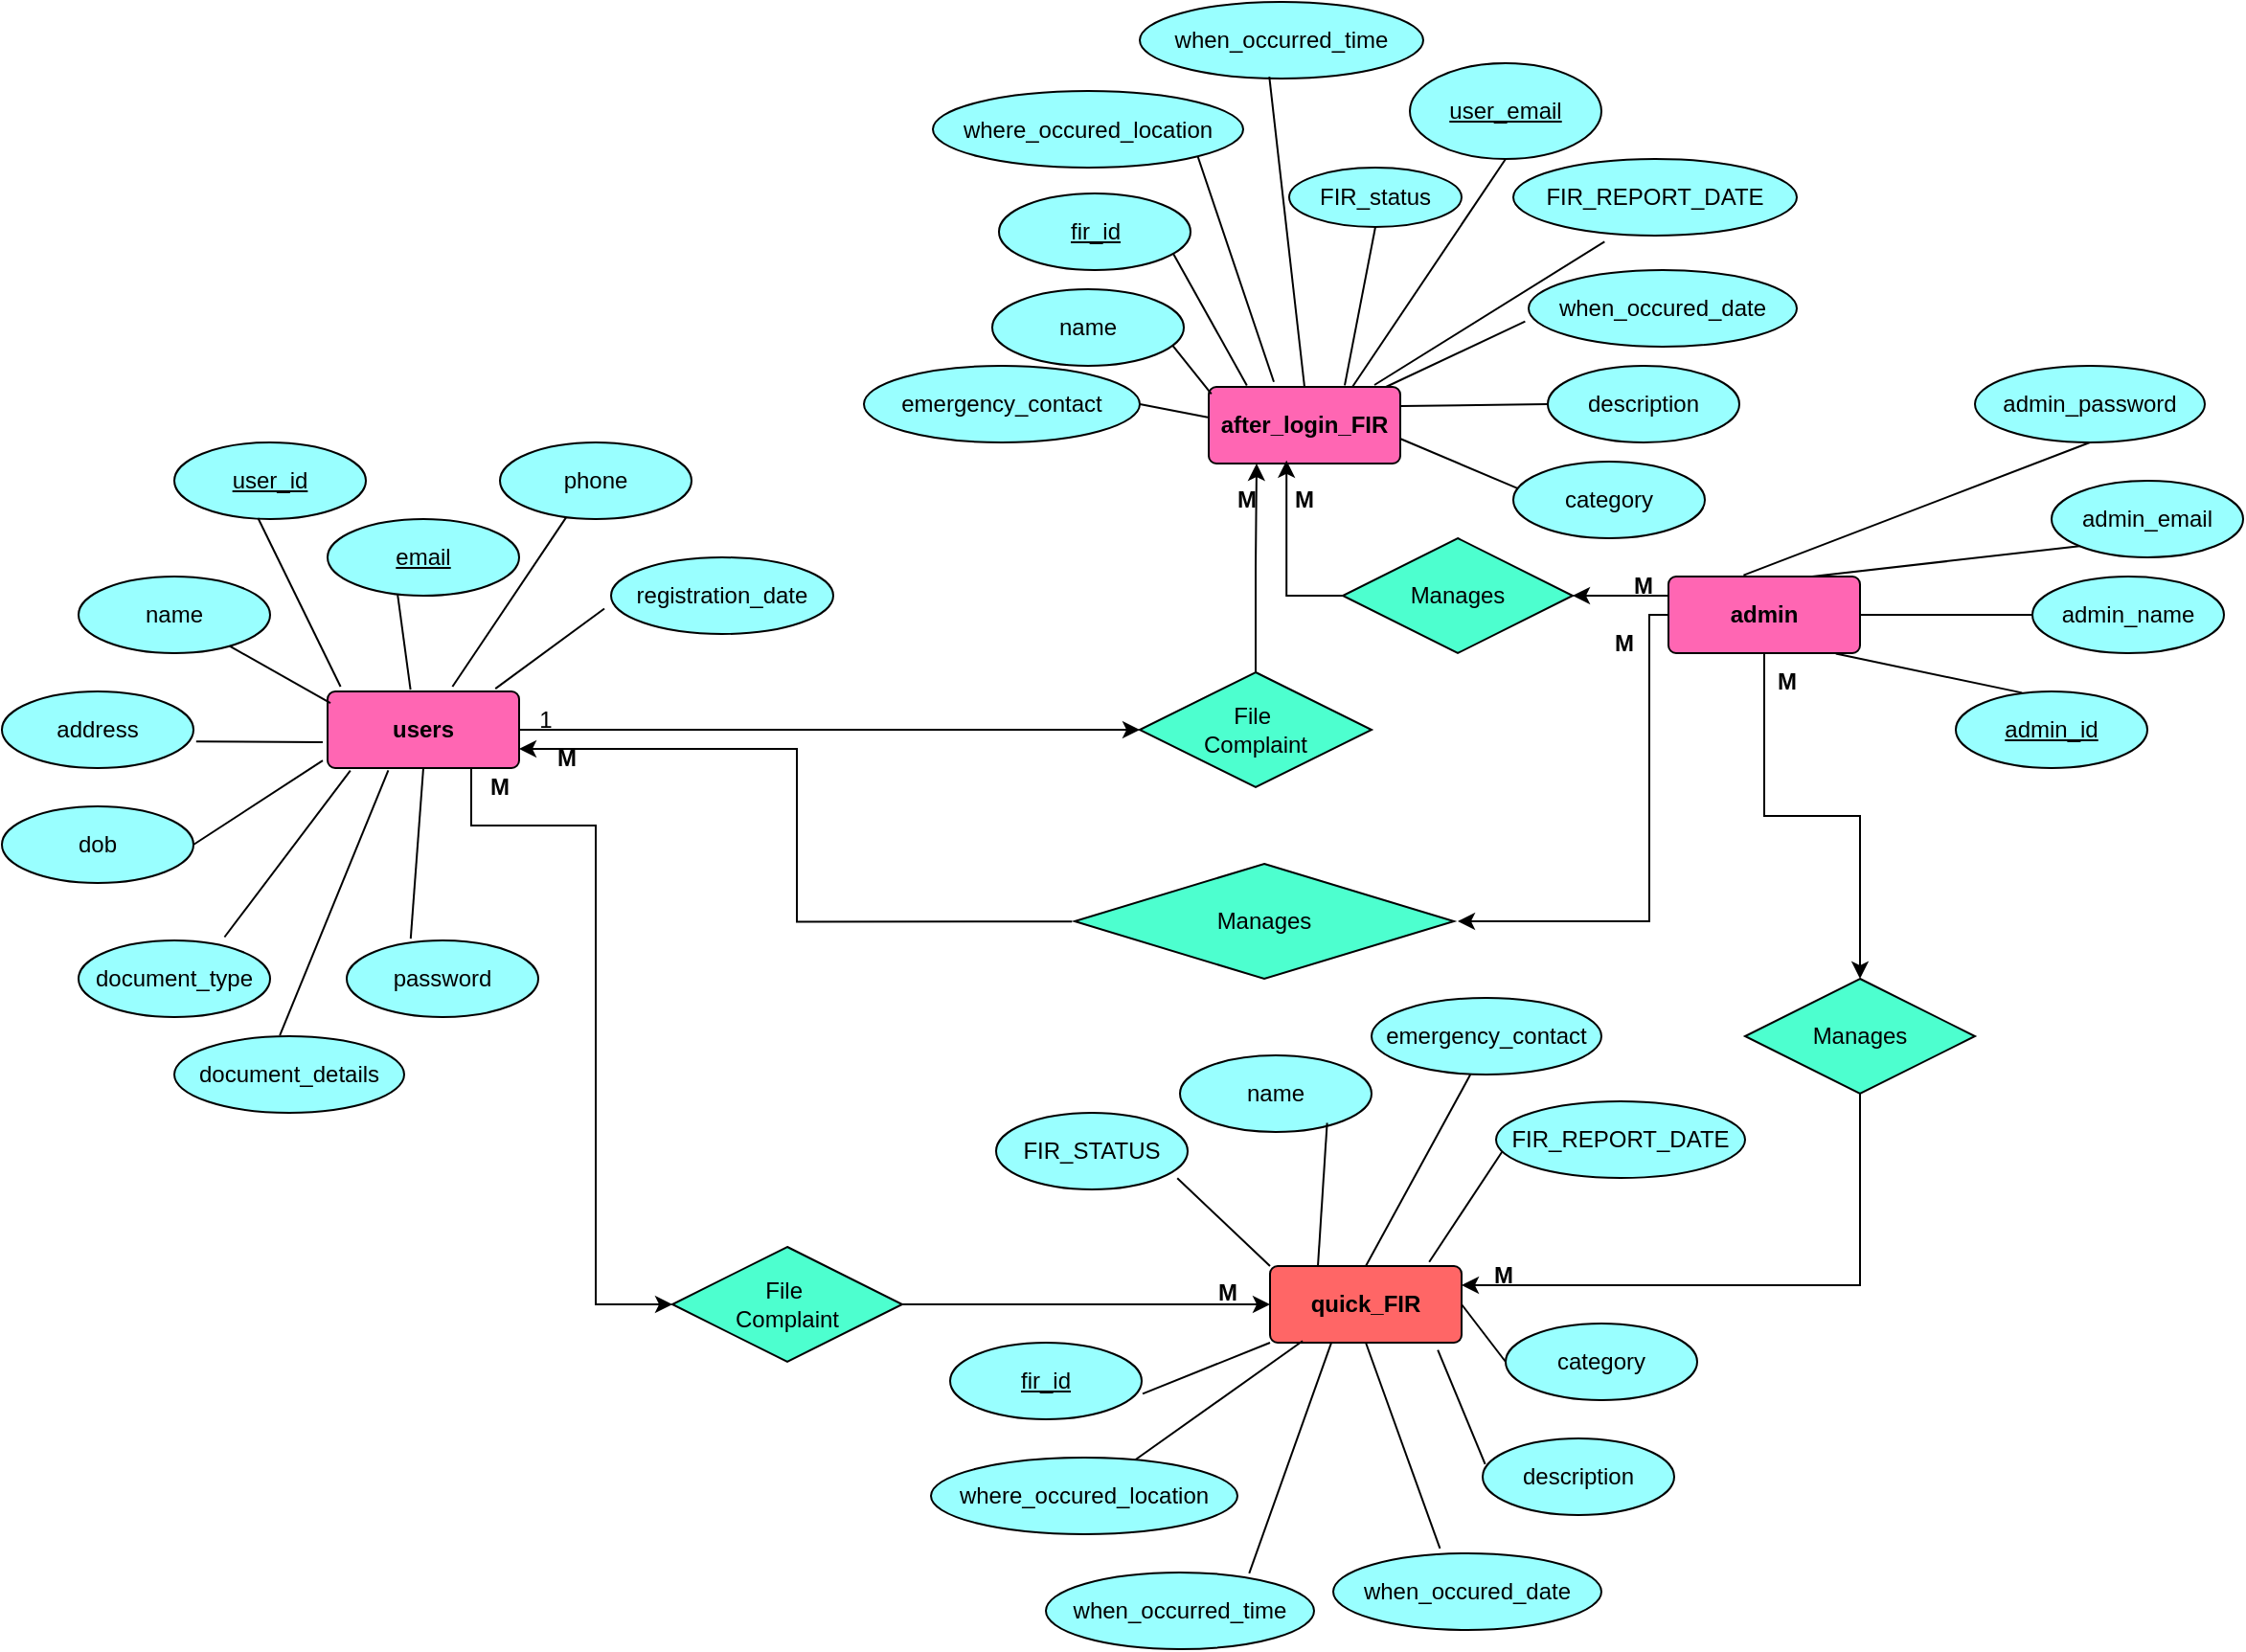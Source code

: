 <mxfile version="22.1.1" type="github">
  <diagram name="Page-1" id="UvkB4t-pwY2h5yAGBkfL">
    <mxGraphModel dx="2859" dy="1677" grid="1" gridSize="10" guides="1" tooltips="1" connect="1" arrows="1" fold="1" page="1" pageScale="1" pageWidth="827" pageHeight="1169" math="0" shadow="0">
      <root>
        <mxCell id="0" />
        <mxCell id="1" parent="0" />
        <mxCell id="3YMMkIbWI-LEdYJfHBuM-1" style="edgeStyle=orthogonalEdgeStyle;rounded=0;orthogonalLoop=1;jettySize=auto;html=1;entryX=0.5;entryY=0;entryDx=0;entryDy=0;" edge="1" parent="1" source="3YMMkIbWI-LEdYJfHBuM-4" target="3YMMkIbWI-LEdYJfHBuM-87">
          <mxGeometry relative="1" as="geometry" />
        </mxCell>
        <mxCell id="3YMMkIbWI-LEdYJfHBuM-2" style="edgeStyle=orthogonalEdgeStyle;rounded=0;orthogonalLoop=1;jettySize=auto;html=1;entryX=1;entryY=0.5;entryDx=0;entryDy=0;exitX=0;exitY=0.25;exitDx=0;exitDy=0;" edge="1" parent="1" source="3YMMkIbWI-LEdYJfHBuM-4" target="3YMMkIbWI-LEdYJfHBuM-89">
          <mxGeometry relative="1" as="geometry" />
        </mxCell>
        <mxCell id="3YMMkIbWI-LEdYJfHBuM-3" style="edgeStyle=orthogonalEdgeStyle;rounded=0;orthogonalLoop=1;jettySize=auto;html=1;" edge="1" parent="1" source="3YMMkIbWI-LEdYJfHBuM-4">
          <mxGeometry relative="1" as="geometry">
            <mxPoint x="2040" y="1550" as="targetPoint" />
            <Array as="points">
              <mxPoint x="2140" y="1390" />
              <mxPoint x="2140" y="1550" />
            </Array>
          </mxGeometry>
        </mxCell>
        <mxCell id="3YMMkIbWI-LEdYJfHBuM-4" value="&lt;b&gt;admin&lt;/b&gt;" style="rounded=1;arcSize=10;whiteSpace=wrap;html=1;align=center;fillColor=#FF66B3;" vertex="1" parent="1">
          <mxGeometry x="2150" y="1370" width="100" height="40" as="geometry" />
        </mxCell>
        <mxCell id="3YMMkIbWI-LEdYJfHBuM-5" style="edgeStyle=orthogonalEdgeStyle;rounded=0;orthogonalLoop=1;jettySize=auto;html=1;exitX=0.75;exitY=1;exitDx=0;exitDy=0;entryX=0;entryY=0.5;entryDx=0;entryDy=0;" edge="1" parent="1" source="3YMMkIbWI-LEdYJfHBuM-7" target="3YMMkIbWI-LEdYJfHBuM-85">
          <mxGeometry relative="1" as="geometry">
            <Array as="points">
              <mxPoint x="1525" y="1500" />
              <mxPoint x="1590" y="1500" />
              <mxPoint x="1590" y="1750" />
            </Array>
          </mxGeometry>
        </mxCell>
        <mxCell id="3YMMkIbWI-LEdYJfHBuM-6" style="edgeStyle=orthogonalEdgeStyle;rounded=0;orthogonalLoop=1;jettySize=auto;html=1;entryX=0;entryY=0.5;entryDx=0;entryDy=0;" edge="1" parent="1" source="3YMMkIbWI-LEdYJfHBuM-7" target="3YMMkIbWI-LEdYJfHBuM-83">
          <mxGeometry relative="1" as="geometry" />
        </mxCell>
        <mxCell id="3YMMkIbWI-LEdYJfHBuM-7" value="&lt;b&gt;users&lt;/b&gt;" style="rounded=1;arcSize=10;whiteSpace=wrap;html=1;align=center;fillColor=#FF66B3;" vertex="1" parent="1">
          <mxGeometry x="1450" y="1430" width="100" height="40" as="geometry" />
        </mxCell>
        <mxCell id="3YMMkIbWI-LEdYJfHBuM-8" value="&lt;b&gt;after_login_FIR&lt;/b&gt;" style="rounded=1;arcSize=10;whiteSpace=wrap;html=1;align=center;fillColor=#FF66B3;" vertex="1" parent="1">
          <mxGeometry x="1910" y="1271" width="100" height="40" as="geometry" />
        </mxCell>
        <mxCell id="3YMMkIbWI-LEdYJfHBuM-9" value="&lt;b&gt;quick_FIR&lt;/b&gt;" style="rounded=1;arcSize=10;whiteSpace=wrap;html=1;align=center;fillColor=#FF6666;" vertex="1" parent="1">
          <mxGeometry x="1942" y="1730" width="100" height="40" as="geometry" />
        </mxCell>
        <mxCell id="3YMMkIbWI-LEdYJfHBuM-10" value="&lt;u style=&quot;&quot;&gt;user_id&lt;/u&gt;" style="ellipse;whiteSpace=wrap;html=1;align=center;fillColor=#99FFFF;" vertex="1" parent="1">
          <mxGeometry x="1370" y="1300" width="100" height="40" as="geometry" />
        </mxCell>
        <mxCell id="3YMMkIbWI-LEdYJfHBuM-11" value="password" style="ellipse;whiteSpace=wrap;html=1;align=center;fillColor=#99FFFF;" vertex="1" parent="1">
          <mxGeometry x="1460" y="1560" width="100" height="40" as="geometry" />
        </mxCell>
        <mxCell id="3YMMkIbWI-LEdYJfHBuM-12" value="phone" style="ellipse;whiteSpace=wrap;html=1;align=center;fillColor=#99FFFF;" vertex="1" parent="1">
          <mxGeometry x="1540" y="1300" width="100" height="40" as="geometry" />
        </mxCell>
        <mxCell id="3YMMkIbWI-LEdYJfHBuM-13" value="&lt;u style=&quot;&quot;&gt;email&lt;/u&gt;" style="ellipse;whiteSpace=wrap;html=1;align=center;fillColor=#99FFFF;" vertex="1" parent="1">
          <mxGeometry x="1450" y="1340" width="100" height="40" as="geometry" />
        </mxCell>
        <mxCell id="3YMMkIbWI-LEdYJfHBuM-14" value="dob" style="ellipse;whiteSpace=wrap;html=1;align=center;fillColor=#99FFFF;" vertex="1" parent="1">
          <mxGeometry x="1280" y="1490" width="100" height="40" as="geometry" />
        </mxCell>
        <mxCell id="3YMMkIbWI-LEdYJfHBuM-15" value="name" style="ellipse;whiteSpace=wrap;html=1;align=center;fillColor=#99FFFF;" vertex="1" parent="1">
          <mxGeometry x="1320" y="1370" width="100" height="40" as="geometry" />
        </mxCell>
        <mxCell id="3YMMkIbWI-LEdYJfHBuM-16" value="&lt;u&gt;fir_id&lt;/u&gt;" style="ellipse;whiteSpace=wrap;html=1;align=center;fillColor=#99FFFF;" vertex="1" parent="1">
          <mxGeometry x="1775" y="1770" width="100" height="40" as="geometry" />
        </mxCell>
        <mxCell id="3YMMkIbWI-LEdYJfHBuM-17" value="description" style="ellipse;whiteSpace=wrap;html=1;align=center;fillColor=#99FFFF;" vertex="1" parent="1">
          <mxGeometry x="2053" y="1820" width="100" height="40" as="geometry" />
        </mxCell>
        <mxCell id="3YMMkIbWI-LEdYJfHBuM-18" value="category" style="ellipse;whiteSpace=wrap;html=1;align=center;fillColor=#99FFFF;" vertex="1" parent="1">
          <mxGeometry x="2065" y="1760" width="100" height="40" as="geometry" />
        </mxCell>
        <mxCell id="3YMMkIbWI-LEdYJfHBuM-19" value="name" style="ellipse;whiteSpace=wrap;html=1;align=center;fillColor=#99FFFF;" vertex="1" parent="1">
          <mxGeometry x="1895" y="1620" width="100" height="40" as="geometry" />
        </mxCell>
        <mxCell id="3YMMkIbWI-LEdYJfHBuM-20" value="emergency_contact" style="ellipse;whiteSpace=wrap;html=1;align=center;fillColor=#99FFFF;" vertex="1" parent="1">
          <mxGeometry x="1995" y="1590" width="120" height="40" as="geometry" />
        </mxCell>
        <mxCell id="3YMMkIbWI-LEdYJfHBuM-21" value="name" style="ellipse;whiteSpace=wrap;html=1;align=center;fillColor=#99FFFF;" vertex="1" parent="1">
          <mxGeometry x="1797" y="1220" width="100" height="40" as="geometry" />
        </mxCell>
        <mxCell id="3YMMkIbWI-LEdYJfHBuM-22" value="description" style="ellipse;whiteSpace=wrap;html=1;align=center;fillColor=#99FFFF;" vertex="1" parent="1">
          <mxGeometry x="2087" y="1260" width="100" height="40" as="geometry" />
        </mxCell>
        <mxCell id="3YMMkIbWI-LEdYJfHBuM-23" value="&lt;u&gt;admin_id&lt;/u&gt;" style="ellipse;whiteSpace=wrap;html=1;align=center;fillColor=#99FFFF;" vertex="1" parent="1">
          <mxGeometry x="2300" y="1430" width="100" height="40" as="geometry" />
        </mxCell>
        <mxCell id="3YMMkIbWI-LEdYJfHBuM-24" value="admin_email" style="ellipse;whiteSpace=wrap;html=1;align=center;fillColor=#99FFFF;" vertex="1" parent="1">
          <mxGeometry x="2350" y="1320" width="100" height="40" as="geometry" />
        </mxCell>
        <mxCell id="3YMMkIbWI-LEdYJfHBuM-25" value="admin_name" style="ellipse;whiteSpace=wrap;html=1;align=center;fillColor=#99FFFF;" vertex="1" parent="1">
          <mxGeometry x="2340" y="1370" width="100" height="40" as="geometry" />
        </mxCell>
        <mxCell id="3YMMkIbWI-LEdYJfHBuM-26" value="where_occured_location" style="ellipse;whiteSpace=wrap;html=1;align=center;fillColor=#99FFFF;" vertex="1" parent="1">
          <mxGeometry x="1766" y="1116.5" width="162" height="40" as="geometry" />
        </mxCell>
        <mxCell id="3YMMkIbWI-LEdYJfHBuM-27" value="emergency_contact" style="ellipse;whiteSpace=wrap;html=1;align=center;fillColor=#99FFFF;" vertex="1" parent="1">
          <mxGeometry x="1730" y="1260" width="144" height="40" as="geometry" />
        </mxCell>
        <mxCell id="3YMMkIbWI-LEdYJfHBuM-28" value="category" style="ellipse;whiteSpace=wrap;html=1;align=center;fillColor=#99FFFF;" vertex="1" parent="1">
          <mxGeometry x="2069" y="1310" width="100" height="40" as="geometry" />
        </mxCell>
        <mxCell id="3YMMkIbWI-LEdYJfHBuM-29" value="FIR_status" style="ellipse;whiteSpace=wrap;html=1;align=center;fillColor=#99FFFF;" vertex="1" parent="1">
          <mxGeometry x="1952" y="1156.5" width="90" height="31" as="geometry" />
        </mxCell>
        <mxCell id="3YMMkIbWI-LEdYJfHBuM-30" value="document_details" style="ellipse;whiteSpace=wrap;html=1;align=center;fillColor=#99FFFF;" vertex="1" parent="1">
          <mxGeometry x="1370" y="1610" width="120" height="40" as="geometry" />
        </mxCell>
        <mxCell id="3YMMkIbWI-LEdYJfHBuM-31" value="document_type" style="ellipse;whiteSpace=wrap;html=1;align=center;fillColor=#99FFFF;" vertex="1" parent="1">
          <mxGeometry x="1320" y="1560" width="100" height="40" as="geometry" />
        </mxCell>
        <mxCell id="3YMMkIbWI-LEdYJfHBuM-32" value="address" style="ellipse;whiteSpace=wrap;html=1;align=center;fillColor=#99FFFF;" vertex="1" parent="1">
          <mxGeometry x="1280" y="1430" width="100" height="40" as="geometry" />
        </mxCell>
        <mxCell id="3YMMkIbWI-LEdYJfHBuM-33" value="" style="endArrow=none;html=1;rounded=0;exitX=0.068;exitY=-0.062;exitDx=0;exitDy=0;exitPerimeter=0;entryX=0.437;entryY=0.987;entryDx=0;entryDy=0;entryPerimeter=0;" edge="1" parent="1" source="3YMMkIbWI-LEdYJfHBuM-7" target="3YMMkIbWI-LEdYJfHBuM-10">
          <mxGeometry width="50" height="50" relative="1" as="geometry">
            <mxPoint x="1440" y="1460" as="sourcePoint" />
            <mxPoint x="1490" y="1410" as="targetPoint" />
          </mxGeometry>
        </mxCell>
        <mxCell id="3YMMkIbWI-LEdYJfHBuM-34" value="" style="endArrow=none;html=1;rounded=0;entryX=0.366;entryY=0.989;entryDx=0;entryDy=0;entryPerimeter=0;exitX=0.433;exitY=-0.024;exitDx=0;exitDy=0;exitPerimeter=0;" edge="1" parent="1" source="3YMMkIbWI-LEdYJfHBuM-7" target="3YMMkIbWI-LEdYJfHBuM-13">
          <mxGeometry width="50" height="50" relative="1" as="geometry">
            <mxPoint x="1540" y="1470" as="sourcePoint" />
            <mxPoint x="1500" y="1420" as="targetPoint" />
          </mxGeometry>
        </mxCell>
        <mxCell id="3YMMkIbWI-LEdYJfHBuM-35" value="" style="endArrow=none;html=1;rounded=0;exitX=0.652;exitY=-0.062;exitDx=0;exitDy=0;entryX=0.346;entryY=0.976;entryDx=0;entryDy=0;entryPerimeter=0;exitPerimeter=0;" edge="1" parent="1" source="3YMMkIbWI-LEdYJfHBuM-7" target="3YMMkIbWI-LEdYJfHBuM-12">
          <mxGeometry width="50" height="50" relative="1" as="geometry">
            <mxPoint x="1680" y="1490" as="sourcePoint" />
            <mxPoint x="1730" y="1440" as="targetPoint" />
          </mxGeometry>
        </mxCell>
        <mxCell id="3YMMkIbWI-LEdYJfHBuM-36" value="" style="endArrow=none;html=1;rounded=0;exitX=0.015;exitY=0.153;exitDx=0;exitDy=0;exitPerimeter=0;" edge="1" parent="1" source="3YMMkIbWI-LEdYJfHBuM-7" target="3YMMkIbWI-LEdYJfHBuM-15">
          <mxGeometry width="50" height="50" relative="1" as="geometry">
            <mxPoint x="1680" y="1490" as="sourcePoint" />
            <mxPoint x="1730" y="1440" as="targetPoint" />
          </mxGeometry>
        </mxCell>
        <mxCell id="3YMMkIbWI-LEdYJfHBuM-37" value="" style="endArrow=none;html=1;rounded=0;exitX=0.119;exitY=1.034;exitDx=0;exitDy=0;exitPerimeter=0;entryX=0.762;entryY=-0.044;entryDx=0;entryDy=0;entryPerimeter=0;" edge="1" parent="1" source="3YMMkIbWI-LEdYJfHBuM-7" target="3YMMkIbWI-LEdYJfHBuM-31">
          <mxGeometry width="50" height="50" relative="1" as="geometry">
            <mxPoint x="1462" y="1496" as="sourcePoint" />
            <mxPoint x="1396" y="1419" as="targetPoint" />
          </mxGeometry>
        </mxCell>
        <mxCell id="3YMMkIbWI-LEdYJfHBuM-38" value="" style="endArrow=none;html=1;rounded=0;exitX=-0.025;exitY=0.902;exitDx=0;exitDy=0;exitPerimeter=0;entryX=1;entryY=0.5;entryDx=0;entryDy=0;" edge="1" parent="1" source="3YMMkIbWI-LEdYJfHBuM-7" target="3YMMkIbWI-LEdYJfHBuM-14">
          <mxGeometry width="50" height="50" relative="1" as="geometry">
            <mxPoint x="1472" y="1506" as="sourcePoint" />
            <mxPoint x="1406" y="1429" as="targetPoint" />
          </mxGeometry>
        </mxCell>
        <mxCell id="3YMMkIbWI-LEdYJfHBuM-39" value="" style="endArrow=none;html=1;rounded=0;exitX=-0.025;exitY=0.661;exitDx=0;exitDy=0;exitPerimeter=0;entryX=1.014;entryY=0.654;entryDx=0;entryDy=0;entryPerimeter=0;" edge="1" parent="1" source="3YMMkIbWI-LEdYJfHBuM-7" target="3YMMkIbWI-LEdYJfHBuM-32">
          <mxGeometry width="50" height="50" relative="1" as="geometry">
            <mxPoint x="1482" y="1516" as="sourcePoint" />
            <mxPoint x="1416" y="1439" as="targetPoint" />
          </mxGeometry>
        </mxCell>
        <mxCell id="3YMMkIbWI-LEdYJfHBuM-40" value="" style="endArrow=none;html=1;rounded=0;entryX=0.317;entryY=1.03;entryDx=0;entryDy=0;exitX=0.459;exitY=-0.01;exitDx=0;exitDy=0;exitPerimeter=0;entryPerimeter=0;" edge="1" parent="1" source="3YMMkIbWI-LEdYJfHBuM-30" target="3YMMkIbWI-LEdYJfHBuM-7">
          <mxGeometry width="50" height="50" relative="1" as="geometry">
            <mxPoint x="1680" y="1490" as="sourcePoint" />
            <mxPoint x="1730" y="1440" as="targetPoint" />
          </mxGeometry>
        </mxCell>
        <mxCell id="3YMMkIbWI-LEdYJfHBuM-41" value="" style="endArrow=none;html=1;rounded=0;entryX=0.5;entryY=1;entryDx=0;entryDy=0;exitX=0.334;exitY=-0.023;exitDx=0;exitDy=0;exitPerimeter=0;" edge="1" parent="1" source="3YMMkIbWI-LEdYJfHBuM-11" target="3YMMkIbWI-LEdYJfHBuM-7">
          <mxGeometry width="50" height="50" relative="1" as="geometry">
            <mxPoint x="1680" y="1490" as="sourcePoint" />
            <mxPoint x="1730" y="1440" as="targetPoint" />
          </mxGeometry>
        </mxCell>
        <mxCell id="3YMMkIbWI-LEdYJfHBuM-42" value="registration_date" style="ellipse;whiteSpace=wrap;html=1;align=center;fillColor=#99FFFF;" vertex="1" parent="1">
          <mxGeometry x="1598" y="1360" width="116" height="40" as="geometry" />
        </mxCell>
        <mxCell id="3YMMkIbWI-LEdYJfHBuM-43" value="" style="endArrow=none;html=1;rounded=0;exitX=0.876;exitY=-0.036;exitDx=0;exitDy=0;entryX=-0.03;entryY=0.668;entryDx=0;entryDy=0;entryPerimeter=0;exitPerimeter=0;" edge="1" parent="1" source="3YMMkIbWI-LEdYJfHBuM-7" target="3YMMkIbWI-LEdYJfHBuM-42">
          <mxGeometry width="50" height="50" relative="1" as="geometry">
            <mxPoint x="1535" y="1458" as="sourcePoint" />
            <mxPoint x="1645" y="1399" as="targetPoint" />
          </mxGeometry>
        </mxCell>
        <mxCell id="3YMMkIbWI-LEdYJfHBuM-44" value="FIR_STATUS" style="ellipse;whiteSpace=wrap;html=1;align=center;fillColor=#99FFFF;" vertex="1" parent="1">
          <mxGeometry x="1799" y="1650" width="100" height="40" as="geometry" />
        </mxCell>
        <mxCell id="3YMMkIbWI-LEdYJfHBuM-45" value="FIR_REPORT_DATE" style="ellipse;whiteSpace=wrap;html=1;align=center;fillColor=#99FFFF;" vertex="1" parent="1">
          <mxGeometry x="2060" y="1644" width="130" height="40" as="geometry" />
        </mxCell>
        <mxCell id="3YMMkIbWI-LEdYJfHBuM-46" value="where_occured_location" style="ellipse;whiteSpace=wrap;html=1;align=center;fillColor=#99FFFF;" vertex="1" parent="1">
          <mxGeometry x="1765" y="1830" width="160" height="40" as="geometry" />
        </mxCell>
        <mxCell id="3YMMkIbWI-LEdYJfHBuM-47" value="when_occured_date" style="ellipse;whiteSpace=wrap;html=1;align=center;fillColor=#99FFFF;" vertex="1" parent="1">
          <mxGeometry x="1975" y="1880" width="140" height="40" as="geometry" />
        </mxCell>
        <mxCell id="3YMMkIbWI-LEdYJfHBuM-48" value="when_occurred_time" style="ellipse;whiteSpace=wrap;html=1;align=center;fillColor=#99FFFF;" vertex="1" parent="1">
          <mxGeometry x="1825" y="1890" width="140" height="40" as="geometry" />
        </mxCell>
        <mxCell id="3YMMkIbWI-LEdYJfHBuM-49" value="" style="endArrow=none;html=1;rounded=0;entryX=0.17;entryY=0.978;entryDx=0;entryDy=0;entryPerimeter=0;" edge="1" parent="1" source="3YMMkIbWI-LEdYJfHBuM-46" target="3YMMkIbWI-LEdYJfHBuM-9">
          <mxGeometry width="50" height="50" relative="1" as="geometry">
            <mxPoint x="1935" y="1830" as="sourcePoint" />
            <mxPoint x="1985" y="1780" as="targetPoint" />
          </mxGeometry>
        </mxCell>
        <mxCell id="3YMMkIbWI-LEdYJfHBuM-50" value="" style="endArrow=none;html=1;rounded=0;exitX=1.005;exitY=0.668;exitDx=0;exitDy=0;exitPerimeter=0;entryX=0;entryY=1;entryDx=0;entryDy=0;" edge="1" parent="1" source="3YMMkIbWI-LEdYJfHBuM-16" target="3YMMkIbWI-LEdYJfHBuM-9">
          <mxGeometry width="50" height="50" relative="1" as="geometry">
            <mxPoint x="1935" y="1830" as="sourcePoint" />
            <mxPoint x="1985" y="1780" as="targetPoint" />
          </mxGeometry>
        </mxCell>
        <mxCell id="3YMMkIbWI-LEdYJfHBuM-51" value="" style="endArrow=none;html=1;rounded=0;entryX=0.758;entryY=0.011;entryDx=0;entryDy=0;entryPerimeter=0;exitX=0.32;exitY=1.001;exitDx=0;exitDy=0;exitPerimeter=0;" edge="1" parent="1" source="3YMMkIbWI-LEdYJfHBuM-9" target="3YMMkIbWI-LEdYJfHBuM-48">
          <mxGeometry width="50" height="50" relative="1" as="geometry">
            <mxPoint x="1935" y="1830" as="sourcePoint" />
            <mxPoint x="1985" y="1780" as="targetPoint" />
          </mxGeometry>
        </mxCell>
        <mxCell id="3YMMkIbWI-LEdYJfHBuM-52" value="" style="endArrow=none;html=1;rounded=0;exitX=0;exitY=0.5;exitDx=0;exitDy=0;entryX=1;entryY=0.5;entryDx=0;entryDy=0;entryPerimeter=0;" edge="1" parent="1" source="3YMMkIbWI-LEdYJfHBuM-18" target="3YMMkIbWI-LEdYJfHBuM-9">
          <mxGeometry width="50" height="50" relative="1" as="geometry">
            <mxPoint x="1935" y="1830" as="sourcePoint" />
            <mxPoint x="1985" y="1780" as="targetPoint" />
          </mxGeometry>
        </mxCell>
        <mxCell id="3YMMkIbWI-LEdYJfHBuM-53" value="" style="endArrow=none;html=1;rounded=0;entryX=0.398;entryY=-0.063;entryDx=0;entryDy=0;entryPerimeter=0;exitX=0.5;exitY=1;exitDx=0;exitDy=0;" edge="1" parent="1" source="3YMMkIbWI-LEdYJfHBuM-9" target="3YMMkIbWI-LEdYJfHBuM-47">
          <mxGeometry width="50" height="50" relative="1" as="geometry">
            <mxPoint x="1935" y="1830" as="sourcePoint" />
            <mxPoint x="1985" y="1780" as="targetPoint" />
          </mxGeometry>
        </mxCell>
        <mxCell id="3YMMkIbWI-LEdYJfHBuM-54" value="" style="endArrow=none;html=1;rounded=0;entryX=0.013;entryY=0.335;entryDx=0;entryDy=0;entryPerimeter=0;exitX=0.876;exitY=1.094;exitDx=0;exitDy=0;exitPerimeter=0;" edge="1" parent="1" source="3YMMkIbWI-LEdYJfHBuM-9" target="3YMMkIbWI-LEdYJfHBuM-17">
          <mxGeometry width="50" height="50" relative="1" as="geometry">
            <mxPoint x="1935" y="1830" as="sourcePoint" />
            <mxPoint x="1985" y="1780" as="targetPoint" />
          </mxGeometry>
        </mxCell>
        <mxCell id="3YMMkIbWI-LEdYJfHBuM-55" value="" style="endArrow=none;html=1;rounded=0;entryX=0.024;entryY=0.659;entryDx=0;entryDy=0;entryPerimeter=0;exitX=0.831;exitY=-0.054;exitDx=0;exitDy=0;exitPerimeter=0;" edge="1" parent="1" source="3YMMkIbWI-LEdYJfHBuM-9" target="3YMMkIbWI-LEdYJfHBuM-45">
          <mxGeometry width="50" height="50" relative="1" as="geometry">
            <mxPoint x="1935" y="1830" as="sourcePoint" />
            <mxPoint x="2108.16" y="1730.04" as="targetPoint" />
          </mxGeometry>
        </mxCell>
        <mxCell id="3YMMkIbWI-LEdYJfHBuM-56" value="" style="endArrow=none;html=1;rounded=0;exitX=0.43;exitY=1.001;exitDx=0;exitDy=0;exitPerimeter=0;entryX=0.5;entryY=0;entryDx=0;entryDy=0;" edge="1" parent="1" source="3YMMkIbWI-LEdYJfHBuM-20" target="3YMMkIbWI-LEdYJfHBuM-9">
          <mxGeometry width="50" height="50" relative="1" as="geometry">
            <mxPoint x="1935" y="1830" as="sourcePoint" />
            <mxPoint x="1985" y="1760" as="targetPoint" />
          </mxGeometry>
        </mxCell>
        <mxCell id="3YMMkIbWI-LEdYJfHBuM-57" value="" style="endArrow=none;html=1;rounded=0;exitX=0.768;exitY=0.881;exitDx=0;exitDy=0;exitPerimeter=0;entryX=0.25;entryY=0;entryDx=0;entryDy=0;" edge="1" parent="1" source="3YMMkIbWI-LEdYJfHBuM-19" target="3YMMkIbWI-LEdYJfHBuM-9">
          <mxGeometry width="50" height="50" relative="1" as="geometry">
            <mxPoint x="1935" y="1830" as="sourcePoint" />
            <mxPoint x="1985" y="1780" as="targetPoint" />
          </mxGeometry>
        </mxCell>
        <mxCell id="3YMMkIbWI-LEdYJfHBuM-58" value="" style="endArrow=none;html=1;rounded=0;entryX=0.946;entryY=0.853;entryDx=0;entryDy=0;entryPerimeter=0;exitX=0;exitY=0;exitDx=0;exitDy=0;" edge="1" parent="1" source="3YMMkIbWI-LEdYJfHBuM-9" target="3YMMkIbWI-LEdYJfHBuM-44">
          <mxGeometry width="50" height="50" relative="1" as="geometry">
            <mxPoint x="1935" y="1830" as="sourcePoint" />
            <mxPoint x="1985" y="1780" as="targetPoint" />
          </mxGeometry>
        </mxCell>
        <mxCell id="3YMMkIbWI-LEdYJfHBuM-59" value="when_occurred_time" style="ellipse;whiteSpace=wrap;html=1;align=center;fillColor=#99FFFF;" vertex="1" parent="1">
          <mxGeometry x="1874" y="1070" width="148" height="40" as="geometry" />
        </mxCell>
        <mxCell id="3YMMkIbWI-LEdYJfHBuM-60" value="when_occured_date" style="ellipse;whiteSpace=wrap;html=1;align=center;fillColor=#99FFFF;" vertex="1" parent="1">
          <mxGeometry x="2077" y="1210" width="140" height="40" as="geometry" />
        </mxCell>
        <mxCell id="3YMMkIbWI-LEdYJfHBuM-61" value="FIR_REPORT_DATE" style="ellipse;whiteSpace=wrap;html=1;align=center;fillColor=#99FFFF;" vertex="1" parent="1">
          <mxGeometry x="2069" y="1152" width="148" height="40" as="geometry" />
        </mxCell>
        <mxCell id="3YMMkIbWI-LEdYJfHBuM-62" value="&lt;u&gt;fir_id&lt;/u&gt;" style="ellipse;whiteSpace=wrap;html=1;align=center;fillColor=#99FFFF;" vertex="1" parent="1">
          <mxGeometry x="1800.5" y="1170" width="100" height="40" as="geometry" />
        </mxCell>
        <mxCell id="3YMMkIbWI-LEdYJfHBuM-63" value="&lt;u&gt;user_email&lt;/u&gt;" style="ellipse;whiteSpace=wrap;html=1;align=center;fillColor=#99FFFF;" vertex="1" parent="1">
          <mxGeometry x="2015" y="1102" width="100" height="50" as="geometry" />
        </mxCell>
        <mxCell id="3YMMkIbWI-LEdYJfHBuM-64" value="" style="endArrow=none;html=1;rounded=0;entryX=-0.013;entryY=0.671;entryDx=0;entryDy=0;entryPerimeter=0;" edge="1" parent="1" source="3YMMkIbWI-LEdYJfHBuM-8" target="3YMMkIbWI-LEdYJfHBuM-60">
          <mxGeometry width="50" height="50" relative="1" as="geometry">
            <mxPoint x="2106.5" y="1311" as="sourcePoint" />
            <mxPoint x="2156.5" y="1261" as="targetPoint" />
          </mxGeometry>
        </mxCell>
        <mxCell id="3YMMkIbWI-LEdYJfHBuM-65" value="" style="endArrow=none;html=1;rounded=0;entryX=0.322;entryY=1.079;entryDx=0;entryDy=0;entryPerimeter=0;exitX=0.865;exitY=-0.025;exitDx=0;exitDy=0;exitPerimeter=0;" edge="1" parent="1" source="3YMMkIbWI-LEdYJfHBuM-8" target="3YMMkIbWI-LEdYJfHBuM-61">
          <mxGeometry width="50" height="50" relative="1" as="geometry">
            <mxPoint x="2106.5" y="1311" as="sourcePoint" />
            <mxPoint x="2156.5" y="1261" as="targetPoint" />
          </mxGeometry>
        </mxCell>
        <mxCell id="3YMMkIbWI-LEdYJfHBuM-66" value="" style="endArrow=none;html=1;rounded=0;entryX=0.5;entryY=1;entryDx=0;entryDy=0;exitX=0.71;exitY=-0.02;exitDx=0;exitDy=0;exitPerimeter=0;" edge="1" parent="1" source="3YMMkIbWI-LEdYJfHBuM-8" target="3YMMkIbWI-LEdYJfHBuM-29">
          <mxGeometry width="50" height="50" relative="1" as="geometry">
            <mxPoint x="2106.5" y="1311" as="sourcePoint" />
            <mxPoint x="2156.5" y="1261" as="targetPoint" />
          </mxGeometry>
        </mxCell>
        <mxCell id="3YMMkIbWI-LEdYJfHBuM-67" value="" style="endArrow=none;html=1;rounded=0;entryX=0.457;entryY=0.977;entryDx=0;entryDy=0;entryPerimeter=0;exitX=0.5;exitY=0;exitDx=0;exitDy=0;" edge="1" parent="1" source="3YMMkIbWI-LEdYJfHBuM-8" target="3YMMkIbWI-LEdYJfHBuM-59">
          <mxGeometry width="50" height="50" relative="1" as="geometry">
            <mxPoint x="2106.5" y="1311" as="sourcePoint" />
            <mxPoint x="2156.5" y="1261" as="targetPoint" />
          </mxGeometry>
        </mxCell>
        <mxCell id="3YMMkIbWI-LEdYJfHBuM-68" value="" style="endArrow=none;html=1;rounded=0;entryX=1;entryY=1;entryDx=0;entryDy=0;exitX=0.34;exitY=-0.066;exitDx=0;exitDy=0;exitPerimeter=0;" edge="1" parent="1" source="3YMMkIbWI-LEdYJfHBuM-8" target="3YMMkIbWI-LEdYJfHBuM-26">
          <mxGeometry width="50" height="50" relative="1" as="geometry">
            <mxPoint x="2106.5" y="1311" as="sourcePoint" />
            <mxPoint x="2156.5" y="1261" as="targetPoint" />
          </mxGeometry>
        </mxCell>
        <mxCell id="3YMMkIbWI-LEdYJfHBuM-69" value="" style="endArrow=none;html=1;rounded=0;entryX=0.911;entryY=0.792;entryDx=0;entryDy=0;entryPerimeter=0;exitX=0.199;exitY=-0.02;exitDx=0;exitDy=0;exitPerimeter=0;" edge="1" parent="1" source="3YMMkIbWI-LEdYJfHBuM-8" target="3YMMkIbWI-LEdYJfHBuM-62">
          <mxGeometry width="50" height="50" relative="1" as="geometry">
            <mxPoint x="2106.5" y="1311" as="sourcePoint" />
            <mxPoint x="2156.5" y="1261" as="targetPoint" />
          </mxGeometry>
        </mxCell>
        <mxCell id="3YMMkIbWI-LEdYJfHBuM-70" value="" style="endArrow=none;html=1;rounded=0;entryX=0.942;entryY=0.737;entryDx=0;entryDy=0;entryPerimeter=0;exitX=0.014;exitY=0.091;exitDx=0;exitDy=0;exitPerimeter=0;" edge="1" parent="1" source="3YMMkIbWI-LEdYJfHBuM-8" target="3YMMkIbWI-LEdYJfHBuM-21">
          <mxGeometry width="50" height="50" relative="1" as="geometry">
            <mxPoint x="2106.5" y="1311" as="sourcePoint" />
            <mxPoint x="2156.5" y="1261" as="targetPoint" />
          </mxGeometry>
        </mxCell>
        <mxCell id="3YMMkIbWI-LEdYJfHBuM-71" value="" style="endArrow=none;html=1;rounded=0;entryX=1;entryY=0.5;entryDx=0;entryDy=0;exitX=-0.005;exitY=0.397;exitDx=0;exitDy=0;exitPerimeter=0;" edge="1" parent="1" source="3YMMkIbWI-LEdYJfHBuM-8" target="3YMMkIbWI-LEdYJfHBuM-27">
          <mxGeometry width="50" height="50" relative="1" as="geometry">
            <mxPoint x="2106.5" y="1311" as="sourcePoint" />
            <mxPoint x="2156.5" y="1261" as="targetPoint" />
          </mxGeometry>
        </mxCell>
        <mxCell id="3YMMkIbWI-LEdYJfHBuM-72" value="" style="endArrow=none;html=1;rounded=0;entryX=0.5;entryY=1;entryDx=0;entryDy=0;exitX=0.75;exitY=0;exitDx=0;exitDy=0;" edge="1" parent="1" source="3YMMkIbWI-LEdYJfHBuM-8" target="3YMMkIbWI-LEdYJfHBuM-63">
          <mxGeometry width="50" height="50" relative="1" as="geometry">
            <mxPoint x="2106.5" y="1311" as="sourcePoint" />
            <mxPoint x="2156.5" y="1261" as="targetPoint" />
          </mxGeometry>
        </mxCell>
        <mxCell id="3YMMkIbWI-LEdYJfHBuM-73" value="" style="endArrow=none;html=1;rounded=0;entryX=0.025;entryY=0.351;entryDx=0;entryDy=0;exitX=0.999;exitY=0.675;exitDx=0;exitDy=0;exitPerimeter=0;entryPerimeter=0;" edge="1" parent="1" source="3YMMkIbWI-LEdYJfHBuM-8" target="3YMMkIbWI-LEdYJfHBuM-28">
          <mxGeometry width="50" height="50" relative="1" as="geometry">
            <mxPoint x="2106.5" y="1311" as="sourcePoint" />
            <mxPoint x="2156.5" y="1261" as="targetPoint" />
          </mxGeometry>
        </mxCell>
        <mxCell id="3YMMkIbWI-LEdYJfHBuM-74" value="" style="endArrow=none;html=1;rounded=0;entryX=0;entryY=0.5;entryDx=0;entryDy=0;exitX=1;exitY=0.25;exitDx=0;exitDy=0;" edge="1" parent="1" source="3YMMkIbWI-LEdYJfHBuM-8" target="3YMMkIbWI-LEdYJfHBuM-22">
          <mxGeometry width="50" height="50" relative="1" as="geometry">
            <mxPoint x="2106.5" y="1311" as="sourcePoint" />
            <mxPoint x="2156.5" y="1261" as="targetPoint" />
          </mxGeometry>
        </mxCell>
        <mxCell id="3YMMkIbWI-LEdYJfHBuM-75" value="admin_password" style="ellipse;whiteSpace=wrap;html=1;align=center;fillColor=#99FFFF;" vertex="1" parent="1">
          <mxGeometry x="2310" y="1260" width="120" height="40" as="geometry" />
        </mxCell>
        <mxCell id="3YMMkIbWI-LEdYJfHBuM-76" value="" style="endArrow=none;html=1;rounded=0;entryX=0.874;entryY=1.007;entryDx=0;entryDy=0;entryPerimeter=0;exitX=0.346;exitY=0.017;exitDx=0;exitDy=0;exitPerimeter=0;" edge="1" parent="1" source="3YMMkIbWI-LEdYJfHBuM-23" target="3YMMkIbWI-LEdYJfHBuM-4">
          <mxGeometry width="50" height="50" relative="1" as="geometry">
            <mxPoint x="2350" y="1450" as="sourcePoint" />
            <mxPoint x="2400" y="1400" as="targetPoint" />
          </mxGeometry>
        </mxCell>
        <mxCell id="3YMMkIbWI-LEdYJfHBuM-77" value="" style="endArrow=none;html=1;rounded=0;entryX=0.5;entryY=1;entryDx=0;entryDy=0;exitX=0.392;exitY=-0.017;exitDx=0;exitDy=0;exitPerimeter=0;" edge="1" parent="1" source="3YMMkIbWI-LEdYJfHBuM-4" target="3YMMkIbWI-LEdYJfHBuM-75">
          <mxGeometry width="50" height="50" relative="1" as="geometry">
            <mxPoint x="2350" y="1450" as="sourcePoint" />
            <mxPoint x="2400" y="1400" as="targetPoint" />
          </mxGeometry>
        </mxCell>
        <mxCell id="3YMMkIbWI-LEdYJfHBuM-78" value="" style="endArrow=none;html=1;rounded=0;entryX=0;entryY=1;entryDx=0;entryDy=0;exitX=0.75;exitY=0;exitDx=0;exitDy=0;" edge="1" parent="1" source="3YMMkIbWI-LEdYJfHBuM-4" target="3YMMkIbWI-LEdYJfHBuM-24">
          <mxGeometry width="50" height="50" relative="1" as="geometry">
            <mxPoint x="2350" y="1450" as="sourcePoint" />
            <mxPoint x="2400" y="1400" as="targetPoint" />
          </mxGeometry>
        </mxCell>
        <mxCell id="3YMMkIbWI-LEdYJfHBuM-79" value="" style="endArrow=none;html=1;rounded=0;exitX=1;exitY=0.5;exitDx=0;exitDy=0;entryX=0;entryY=0.5;entryDx=0;entryDy=0;" edge="1" parent="1" source="3YMMkIbWI-LEdYJfHBuM-4" target="3YMMkIbWI-LEdYJfHBuM-25">
          <mxGeometry width="50" height="50" relative="1" as="geometry">
            <mxPoint x="2350" y="1450" as="sourcePoint" />
            <mxPoint x="2400" y="1400" as="targetPoint" />
          </mxGeometry>
        </mxCell>
        <mxCell id="3YMMkIbWI-LEdYJfHBuM-80" style="edgeStyle=orthogonalEdgeStyle;rounded=0;orthogonalLoop=1;jettySize=auto;html=1;exitX=-0.007;exitY=0.503;exitDx=0;exitDy=0;exitPerimeter=0;entryX=1;entryY=0.75;entryDx=0;entryDy=0;" edge="1" parent="1" source="3YMMkIbWI-LEdYJfHBuM-81" target="3YMMkIbWI-LEdYJfHBuM-7">
          <mxGeometry relative="1" as="geometry">
            <mxPoint x="1899.996" y="1465.76" as="sourcePoint" />
            <mxPoint x="1560" y="1470" as="targetPoint" />
            <Array as="points" />
          </mxGeometry>
        </mxCell>
        <mxCell id="3YMMkIbWI-LEdYJfHBuM-81" value="Manages" style="shape=rhombus;perimeter=rhombusPerimeter;whiteSpace=wrap;html=1;align=center;fillColor=#4DFFCF;" vertex="1" parent="1">
          <mxGeometry x="1840" y="1520" width="198" height="60" as="geometry" />
        </mxCell>
        <mxCell id="3YMMkIbWI-LEdYJfHBuM-82" style="edgeStyle=orthogonalEdgeStyle;rounded=0;orthogonalLoop=1;jettySize=auto;html=1;entryX=0.25;entryY=1;entryDx=0;entryDy=0;" edge="1" parent="1" source="3YMMkIbWI-LEdYJfHBuM-83" target="3YMMkIbWI-LEdYJfHBuM-8">
          <mxGeometry relative="1" as="geometry" />
        </mxCell>
        <mxCell id="3YMMkIbWI-LEdYJfHBuM-83" value="File&amp;nbsp;&lt;br&gt;Complaint" style="shape=rhombus;perimeter=rhombusPerimeter;whiteSpace=wrap;html=1;align=center;fillColor=#4DFFCF;" vertex="1" parent="1">
          <mxGeometry x="1874" y="1420" width="121" height="60" as="geometry" />
        </mxCell>
        <mxCell id="3YMMkIbWI-LEdYJfHBuM-84" style="edgeStyle=orthogonalEdgeStyle;rounded=0;orthogonalLoop=1;jettySize=auto;html=1;entryX=0;entryY=0.5;entryDx=0;entryDy=0;" edge="1" parent="1" source="3YMMkIbWI-LEdYJfHBuM-85" target="3YMMkIbWI-LEdYJfHBuM-9">
          <mxGeometry relative="1" as="geometry" />
        </mxCell>
        <mxCell id="3YMMkIbWI-LEdYJfHBuM-85" value="File&amp;nbsp;&lt;br&gt;Complaint" style="shape=rhombus;perimeter=rhombusPerimeter;whiteSpace=wrap;html=1;align=center;fillColor=#4DFFCF;" vertex="1" parent="1">
          <mxGeometry x="1630" y="1720" width="120" height="60" as="geometry" />
        </mxCell>
        <mxCell id="3YMMkIbWI-LEdYJfHBuM-86" style="edgeStyle=orthogonalEdgeStyle;rounded=0;orthogonalLoop=1;jettySize=auto;html=1;entryX=1;entryY=0.25;entryDx=0;entryDy=0;" edge="1" parent="1" source="3YMMkIbWI-LEdYJfHBuM-87" target="3YMMkIbWI-LEdYJfHBuM-9">
          <mxGeometry relative="1" as="geometry">
            <Array as="points">
              <mxPoint x="2250" y="1740" />
            </Array>
          </mxGeometry>
        </mxCell>
        <mxCell id="3YMMkIbWI-LEdYJfHBuM-87" value="Manages" style="shape=rhombus;perimeter=rhombusPerimeter;whiteSpace=wrap;html=1;align=center;fillColor=#4DFFCF;" vertex="1" parent="1">
          <mxGeometry x="2190" y="1580" width="120" height="60" as="geometry" />
        </mxCell>
        <mxCell id="3YMMkIbWI-LEdYJfHBuM-88" style="edgeStyle=orthogonalEdgeStyle;rounded=0;orthogonalLoop=1;jettySize=auto;html=1;entryX=0.406;entryY=0.96;entryDx=0;entryDy=0;entryPerimeter=0;exitX=0;exitY=0.5;exitDx=0;exitDy=0;" edge="1" parent="1" source="3YMMkIbWI-LEdYJfHBuM-89" target="3YMMkIbWI-LEdYJfHBuM-8">
          <mxGeometry relative="1" as="geometry">
            <mxPoint x="1950" y="1320.0" as="targetPoint" />
            <Array as="points">
              <mxPoint x="1951" y="1380" />
            </Array>
          </mxGeometry>
        </mxCell>
        <mxCell id="3YMMkIbWI-LEdYJfHBuM-89" value="Manages" style="shape=rhombus;perimeter=rhombusPerimeter;whiteSpace=wrap;html=1;align=center;fillColor=#4DFFCF;" vertex="1" parent="1">
          <mxGeometry x="1980" y="1350" width="120" height="60" as="geometry" />
        </mxCell>
        <mxCell id="3YMMkIbWI-LEdYJfHBuM-90" value="1" style="text;html=1;strokeColor=none;fillColor=none;align=center;verticalAlign=middle;whiteSpace=wrap;rounded=0;" vertex="1" parent="1">
          <mxGeometry x="1558" y="1440" width="12" height="10" as="geometry" />
        </mxCell>
        <mxCell id="3YMMkIbWI-LEdYJfHBuM-91" value="&lt;b&gt;M&lt;/b&gt;" style="text;html=1;strokeColor=none;fillColor=none;align=center;verticalAlign=middle;whiteSpace=wrap;rounded=0;" vertex="1" parent="1">
          <mxGeometry x="1920" y="1320" width="20" height="20" as="geometry" />
        </mxCell>
        <mxCell id="3YMMkIbWI-LEdYJfHBuM-92" value="&lt;b&gt;M&lt;/b&gt;" style="text;html=1;strokeColor=none;fillColor=none;align=center;verticalAlign=middle;whiteSpace=wrap;rounded=0;" vertex="1" parent="1">
          <mxGeometry x="1530" y="1470" width="20" height="20" as="geometry" />
        </mxCell>
        <mxCell id="3YMMkIbWI-LEdYJfHBuM-93" value="&lt;b&gt;M&lt;/b&gt;" style="text;html=1;strokeColor=none;fillColor=none;align=center;verticalAlign=middle;whiteSpace=wrap;rounded=0;" vertex="1" parent="1">
          <mxGeometry x="1910" y="1733.5" width="20" height="20" as="geometry" />
        </mxCell>
        <mxCell id="3YMMkIbWI-LEdYJfHBuM-94" value="&lt;b&gt;M&lt;/b&gt;" style="text;html=1;strokeColor=none;fillColor=none;align=center;verticalAlign=middle;whiteSpace=wrap;rounded=0;" vertex="1" parent="1">
          <mxGeometry x="2132" y="1370" width="10" height="10" as="geometry" />
        </mxCell>
        <mxCell id="3YMMkIbWI-LEdYJfHBuM-95" value="&lt;b&gt;M&lt;/b&gt;" style="text;html=1;strokeColor=none;fillColor=none;align=center;verticalAlign=middle;whiteSpace=wrap;rounded=0;" vertex="1" parent="1">
          <mxGeometry x="1955" y="1325" width="10" height="10" as="geometry" />
        </mxCell>
        <mxCell id="3YMMkIbWI-LEdYJfHBuM-96" value="&lt;b&gt;M&lt;/b&gt;" style="text;html=1;strokeColor=none;fillColor=none;align=center;verticalAlign=middle;whiteSpace=wrap;rounded=0;" vertex="1" parent="1">
          <mxGeometry x="2122" y="1400" width="10" height="10" as="geometry" />
        </mxCell>
        <mxCell id="3YMMkIbWI-LEdYJfHBuM-97" value="&lt;b&gt;M&lt;/b&gt;" style="text;html=1;strokeColor=none;fillColor=none;align=center;verticalAlign=middle;whiteSpace=wrap;rounded=0;" vertex="1" parent="1">
          <mxGeometry x="1570" y="1460" width="10" height="10" as="geometry" />
        </mxCell>
        <mxCell id="3YMMkIbWI-LEdYJfHBuM-98" value="&lt;b&gt;M&lt;/b&gt;" style="text;html=1;strokeColor=none;fillColor=none;align=center;verticalAlign=middle;whiteSpace=wrap;rounded=0;" vertex="1" parent="1">
          <mxGeometry x="2207" y="1420" width="10" height="10" as="geometry" />
        </mxCell>
        <mxCell id="3YMMkIbWI-LEdYJfHBuM-99" value="&lt;b&gt;M&lt;/b&gt;" style="text;html=1;strokeColor=none;fillColor=none;align=center;verticalAlign=middle;whiteSpace=wrap;rounded=0;" vertex="1" parent="1">
          <mxGeometry x="2060" y="1730" width="8" height="10" as="geometry" />
        </mxCell>
      </root>
    </mxGraphModel>
  </diagram>
</mxfile>
